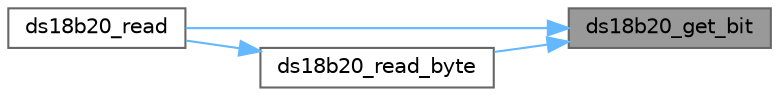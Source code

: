 digraph "ds18b20_get_bit"
{
 // LATEX_PDF_SIZE
  bgcolor="transparent";
  edge [fontname=Helvetica,fontsize=10,labelfontname=Helvetica,labelfontsize=10];
  node [fontname=Helvetica,fontsize=10,shape=box,height=0.2,width=0.4];
  rankdir="RL";
  Node1 [label="ds18b20_get_bit",height=0.2,width=0.4,color="gray40", fillcolor="grey60", style="filled", fontcolor="black",tooltip=" "];
  Node1 -> Node2 [dir="back",color="steelblue1",style="solid"];
  Node2 [label="ds18b20_read",height=0.2,width=0.4,color="grey40", fillcolor="white", style="filled",URL="$dd__temp__sensor_8c.html#a3825ebd66392b1ec98967a5710453cd6",tooltip=" "];
  Node1 -> Node3 [dir="back",color="steelblue1",style="solid"];
  Node3 [label="ds18b20_read_byte",height=0.2,width=0.4,color="grey40", fillcolor="white", style="filled",URL="$utils_8c.html#ae633143719a2503b13915650c26c1d51",tooltip=" "];
  Node3 -> Node2 [dir="back",color="steelblue1",style="solid"];
}

